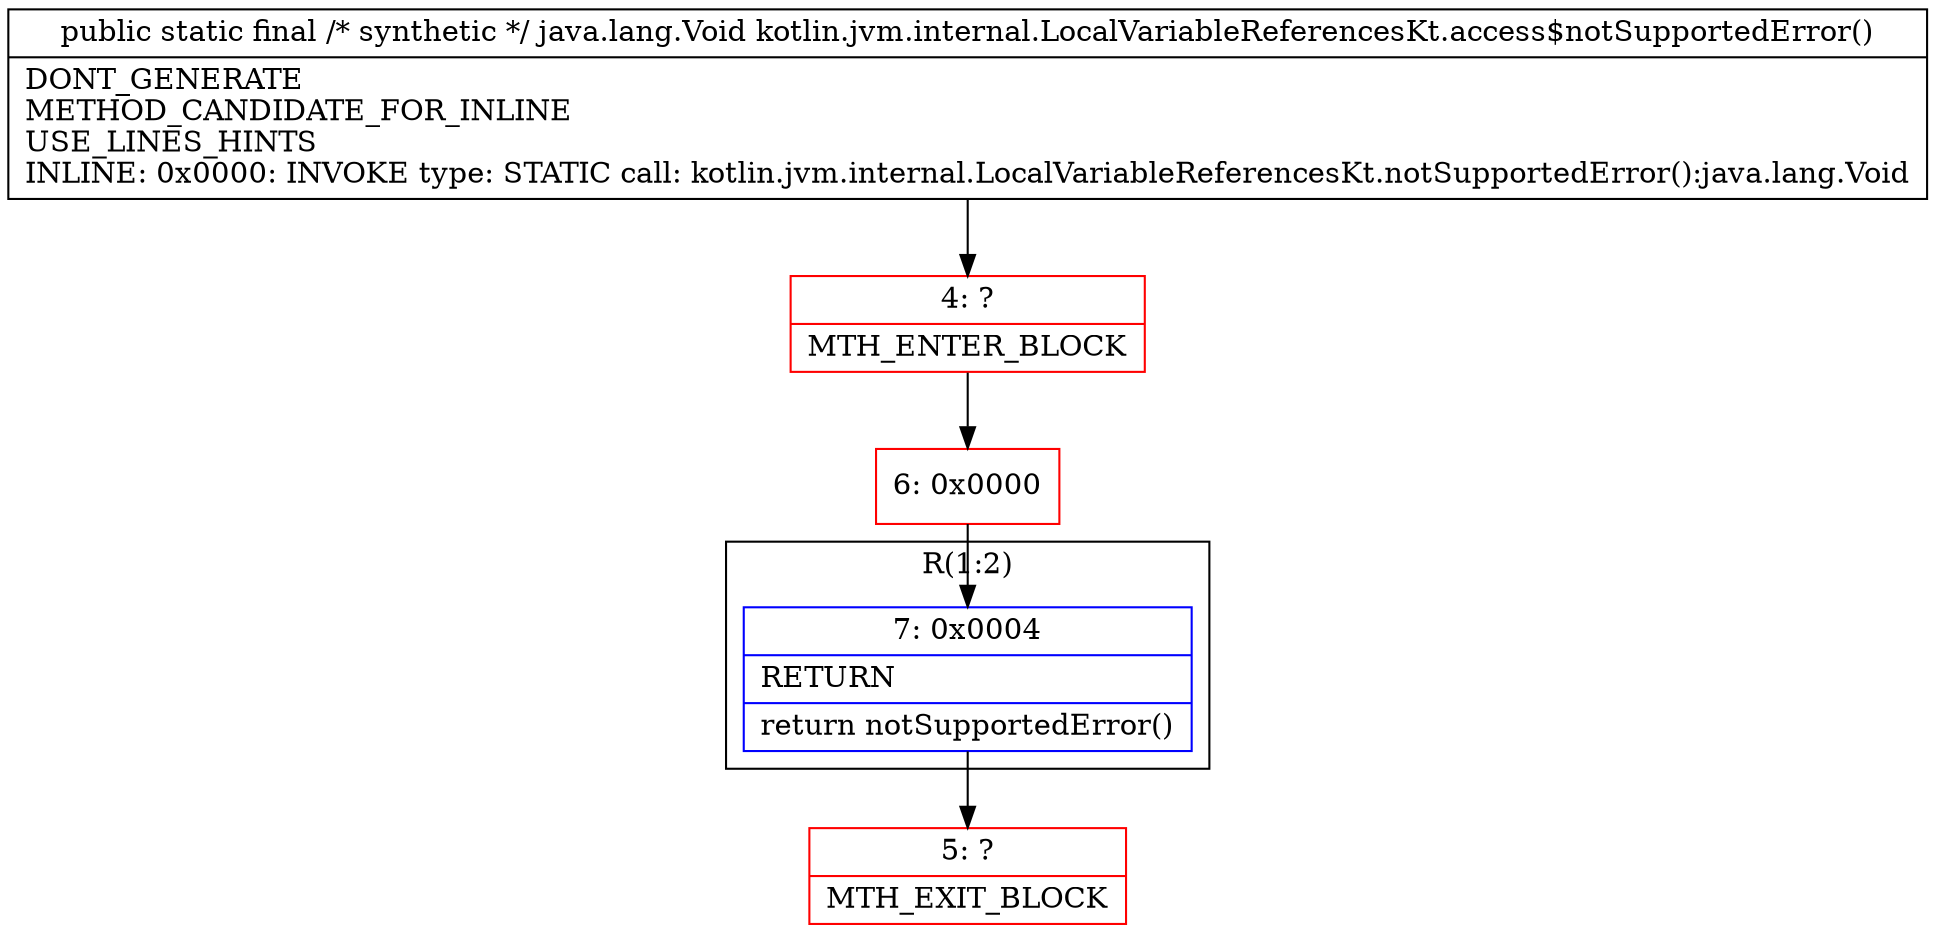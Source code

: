 digraph "CFG forkotlin.jvm.internal.LocalVariableReferencesKt.access$notSupportedError()Ljava\/lang\/Void;" {
subgraph cluster_Region_686603245 {
label = "R(1:2)";
node [shape=record,color=blue];
Node_7 [shape=record,label="{7\:\ 0x0004|RETURN\l|return notSupportedError()\l}"];
}
Node_4 [shape=record,color=red,label="{4\:\ ?|MTH_ENTER_BLOCK\l}"];
Node_6 [shape=record,color=red,label="{6\:\ 0x0000}"];
Node_5 [shape=record,color=red,label="{5\:\ ?|MTH_EXIT_BLOCK\l}"];
MethodNode[shape=record,label="{public static final \/* synthetic *\/ java.lang.Void kotlin.jvm.internal.LocalVariableReferencesKt.access$notSupportedError()  | DONT_GENERATE\lMETHOD_CANDIDATE_FOR_INLINE\lUSE_LINES_HINTS\lINLINE: 0x0000: INVOKE   type: STATIC call: kotlin.jvm.internal.LocalVariableReferencesKt.notSupportedError():java.lang.Void\l}"];
MethodNode -> Node_4;Node_7 -> Node_5;
Node_4 -> Node_6;
Node_6 -> Node_7;
}

